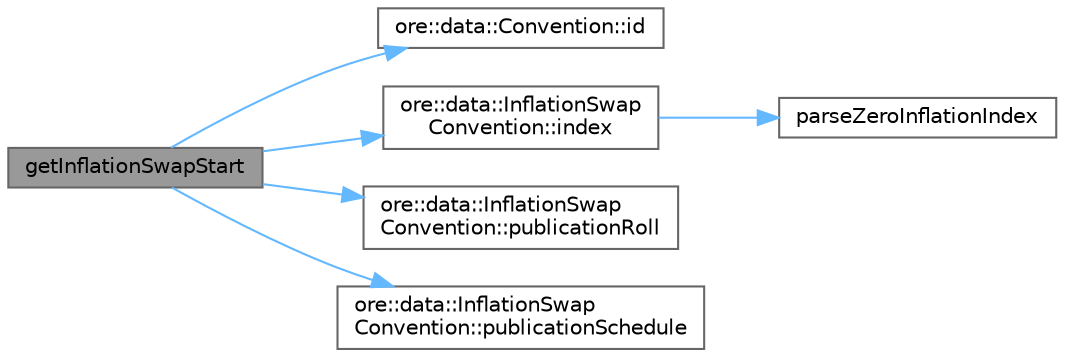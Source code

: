 digraph "getInflationSwapStart"
{
 // INTERACTIVE_SVG=YES
 // LATEX_PDF_SIZE
  bgcolor="transparent";
  edge [fontname=Helvetica,fontsize=10,labelfontname=Helvetica,labelfontsize=10];
  node [fontname=Helvetica,fontsize=10,shape=box,height=0.2,width=0.4];
  rankdir="LR";
  Node1 [label="getInflationSwapStart",height=0.2,width=0.4,color="gray40", fillcolor="grey60", style="filled", fontcolor="black",tooltip=" "];
  Node1 -> Node2 [color="steelblue1",style="solid"];
  Node2 [label="ore::data::Convention::id",height=0.2,width=0.4,color="grey40", fillcolor="white", style="filled",URL="$classore_1_1data_1_1_convention.html#a11692ff5993950e4560a8db5c1aad647",tooltip=" "];
  Node1 -> Node3 [color="steelblue1",style="solid"];
  Node3 [label="ore::data::InflationSwap\lConvention::index",height=0.2,width=0.4,color="grey40", fillcolor="white", style="filled",URL="$classore_1_1data_1_1_inflation_swap_convention.html#a2392b45349335b95cb7390d30a076e49",tooltip=" "];
  Node3 -> Node4 [color="steelblue1",style="solid"];
  Node4 [label="parseZeroInflationIndex",height=0.2,width=0.4,color="grey40", fillcolor="white", style="filled",URL="$group__utilities.html#ga03699115fbdbcf46b6351c3735fdec87",tooltip="Convert std::string to QuantLib::ZeroInflationIndex."];
  Node1 -> Node5 [color="steelblue1",style="solid"];
  Node5 [label="ore::data::InflationSwap\lConvention::publicationRoll",height=0.2,width=0.4,color="grey40", fillcolor="white", style="filled",URL="$classore_1_1data_1_1_inflation_swap_convention.html#a21f04ffd173fd3a4f3fab4896d6bcf0c",tooltip=" "];
  Node1 -> Node6 [color="steelblue1",style="solid"];
  Node6 [label="ore::data::InflationSwap\lConvention::publicationSchedule",height=0.2,width=0.4,color="grey40", fillcolor="white", style="filled",URL="$classore_1_1data_1_1_inflation_swap_convention.html#afe897e4c8f5d11bbdd2c7bc57d498780",tooltip=" "];
}
